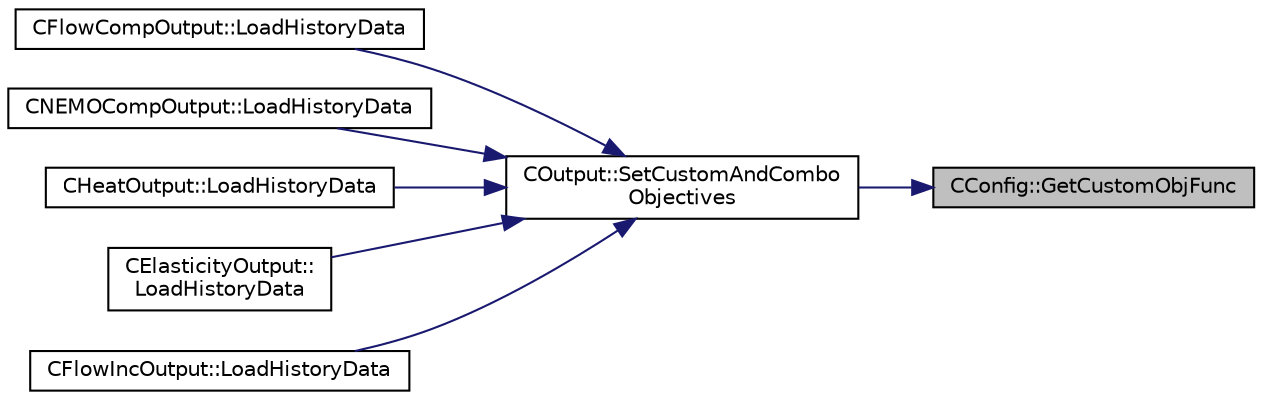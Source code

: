 digraph "CConfig::GetCustomObjFunc"
{
 // LATEX_PDF_SIZE
  edge [fontname="Helvetica",fontsize="10",labelfontname="Helvetica",labelfontsize="10"];
  node [fontname="Helvetica",fontsize="10",shape=record];
  rankdir="RL";
  Node1 [label="CConfig::GetCustomObjFunc",height=0.2,width=0.4,color="black", fillcolor="grey75", style="filled", fontcolor="black",tooltip="Get the user expression for the custom objective function."];
  Node1 -> Node2 [dir="back",color="midnightblue",fontsize="10",style="solid",fontname="Helvetica"];
  Node2 [label="COutput::SetCustomAndCombo\lObjectives",height=0.2,width=0.4,color="black", fillcolor="white", style="filled",URL="$classCOutput.html#abb23d5bfc9544d83967fc40c4d8f5944",tooltip="Computes the custom and combo objectives."];
  Node2 -> Node3 [dir="back",color="midnightblue",fontsize="10",style="solid",fontname="Helvetica"];
  Node3 [label="CFlowCompOutput::LoadHistoryData",height=0.2,width=0.4,color="black", fillcolor="white", style="filled",URL="$classCFlowCompOutput.html#a393cb19a691990ee6e88f844eccc79ed",tooltip="Load the history output field values."];
  Node2 -> Node4 [dir="back",color="midnightblue",fontsize="10",style="solid",fontname="Helvetica"];
  Node4 [label="CNEMOCompOutput::LoadHistoryData",height=0.2,width=0.4,color="black", fillcolor="white", style="filled",URL="$classCNEMOCompOutput.html#a7a9f1a32fe55e6a967a27eb38408ec99",tooltip="Load the history output field values."];
  Node2 -> Node5 [dir="back",color="midnightblue",fontsize="10",style="solid",fontname="Helvetica"];
  Node5 [label="CHeatOutput::LoadHistoryData",height=0.2,width=0.4,color="black", fillcolor="white", style="filled",URL="$classCHeatOutput.html#afe748d534531acb2983b6b3978e43916",tooltip="Load the history output field values."];
  Node2 -> Node6 [dir="back",color="midnightblue",fontsize="10",style="solid",fontname="Helvetica"];
  Node6 [label="CElasticityOutput::\lLoadHistoryData",height=0.2,width=0.4,color="black", fillcolor="white", style="filled",URL="$classCElasticityOutput.html#ac3013524b0fb8f257aa9b66fd16d531d",tooltip="Load the history output field values."];
  Node2 -> Node7 [dir="back",color="midnightblue",fontsize="10",style="solid",fontname="Helvetica"];
  Node7 [label="CFlowIncOutput::LoadHistoryData",height=0.2,width=0.4,color="black", fillcolor="white", style="filled",URL="$classCFlowIncOutput.html#a466112efa2e3a89cdd2456701a0480b5",tooltip="Load the history output field values."];
}
